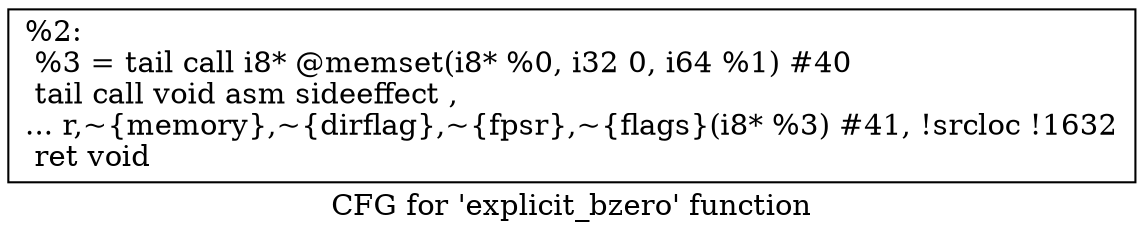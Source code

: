 digraph "CFG for 'explicit_bzero' function" {
	label="CFG for 'explicit_bzero' function";

	Node0x1b59df0 [shape=record,label="{%2:\l  %3 = tail call i8* @memset(i8* %0, i32 0, i64 %1) #40\l  tail call void asm sideeffect ,\l... r,~\{memory\},~\{dirflag\},~\{fpsr\},~\{flags\}(i8* %3) #41, !srcloc !1632\l  ret void\l}"];
}
